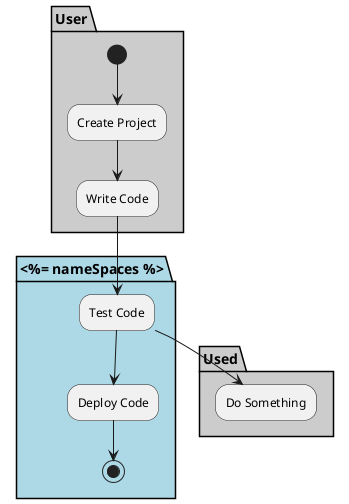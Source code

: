@startuml

partition "<%= nameSpaces %>" {

}

partition User  #cccccc {
  (*) --> "Create Project"
  --> "Write Code"
}

partition "<%= nameSpaces %>" #lightblue {
  "Write Code" --> "Test Code"
  "Test Code" --> "Deploy Code"
  "Deploy Code" --> (*)
}

partition Used #cccccc {
  "Test Code" --> "Do Something"
}

@enduml
